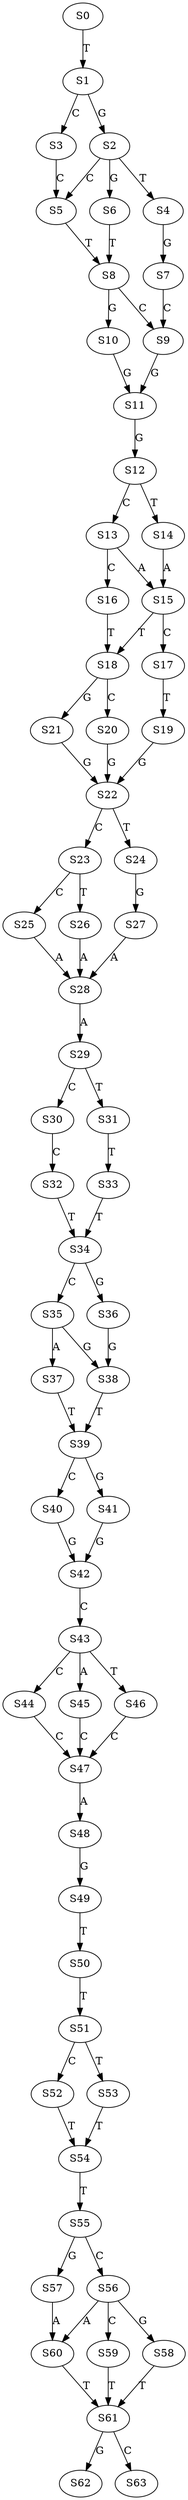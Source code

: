strict digraph  {
	S0 -> S1 [ label = T ];
	S1 -> S2 [ label = G ];
	S1 -> S3 [ label = C ];
	S2 -> S4 [ label = T ];
	S2 -> S5 [ label = C ];
	S2 -> S6 [ label = G ];
	S3 -> S5 [ label = C ];
	S4 -> S7 [ label = G ];
	S5 -> S8 [ label = T ];
	S6 -> S8 [ label = T ];
	S7 -> S9 [ label = C ];
	S8 -> S10 [ label = G ];
	S8 -> S9 [ label = C ];
	S9 -> S11 [ label = G ];
	S10 -> S11 [ label = G ];
	S11 -> S12 [ label = G ];
	S12 -> S13 [ label = C ];
	S12 -> S14 [ label = T ];
	S13 -> S15 [ label = A ];
	S13 -> S16 [ label = C ];
	S14 -> S15 [ label = A ];
	S15 -> S17 [ label = C ];
	S15 -> S18 [ label = T ];
	S16 -> S18 [ label = T ];
	S17 -> S19 [ label = T ];
	S18 -> S20 [ label = C ];
	S18 -> S21 [ label = G ];
	S19 -> S22 [ label = G ];
	S20 -> S22 [ label = G ];
	S21 -> S22 [ label = G ];
	S22 -> S23 [ label = C ];
	S22 -> S24 [ label = T ];
	S23 -> S25 [ label = C ];
	S23 -> S26 [ label = T ];
	S24 -> S27 [ label = G ];
	S25 -> S28 [ label = A ];
	S26 -> S28 [ label = A ];
	S27 -> S28 [ label = A ];
	S28 -> S29 [ label = A ];
	S29 -> S30 [ label = C ];
	S29 -> S31 [ label = T ];
	S30 -> S32 [ label = C ];
	S31 -> S33 [ label = T ];
	S32 -> S34 [ label = T ];
	S33 -> S34 [ label = T ];
	S34 -> S35 [ label = C ];
	S34 -> S36 [ label = G ];
	S35 -> S37 [ label = A ];
	S35 -> S38 [ label = G ];
	S36 -> S38 [ label = G ];
	S37 -> S39 [ label = T ];
	S38 -> S39 [ label = T ];
	S39 -> S40 [ label = C ];
	S39 -> S41 [ label = G ];
	S40 -> S42 [ label = G ];
	S41 -> S42 [ label = G ];
	S42 -> S43 [ label = C ];
	S43 -> S44 [ label = C ];
	S43 -> S45 [ label = A ];
	S43 -> S46 [ label = T ];
	S44 -> S47 [ label = C ];
	S45 -> S47 [ label = C ];
	S46 -> S47 [ label = C ];
	S47 -> S48 [ label = A ];
	S48 -> S49 [ label = G ];
	S49 -> S50 [ label = T ];
	S50 -> S51 [ label = T ];
	S51 -> S52 [ label = C ];
	S51 -> S53 [ label = T ];
	S52 -> S54 [ label = T ];
	S53 -> S54 [ label = T ];
	S54 -> S55 [ label = T ];
	S55 -> S56 [ label = C ];
	S55 -> S57 [ label = G ];
	S56 -> S58 [ label = G ];
	S56 -> S59 [ label = C ];
	S56 -> S60 [ label = A ];
	S57 -> S60 [ label = A ];
	S58 -> S61 [ label = T ];
	S59 -> S61 [ label = T ];
	S60 -> S61 [ label = T ];
	S61 -> S62 [ label = G ];
	S61 -> S63 [ label = C ];
}

